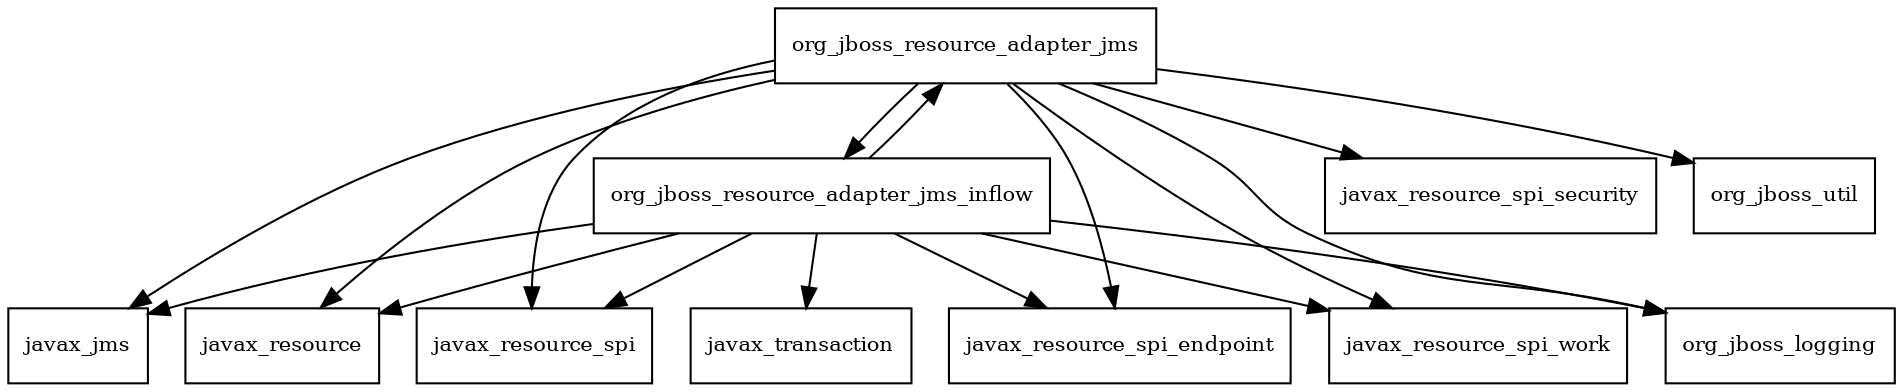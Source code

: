digraph generic_jms_ra_jar_1_0_5_Final_redhat_1_package_dependencies {
  node [shape = box, fontsize=10.0];
  org_jboss_resource_adapter_jms -> javax_jms;
  org_jboss_resource_adapter_jms -> javax_resource;
  org_jboss_resource_adapter_jms -> javax_resource_spi;
  org_jboss_resource_adapter_jms -> javax_resource_spi_endpoint;
  org_jboss_resource_adapter_jms -> javax_resource_spi_security;
  org_jboss_resource_adapter_jms -> javax_resource_spi_work;
  org_jboss_resource_adapter_jms -> org_jboss_logging;
  org_jboss_resource_adapter_jms -> org_jboss_resource_adapter_jms_inflow;
  org_jboss_resource_adapter_jms -> org_jboss_util;
  org_jboss_resource_adapter_jms_inflow -> javax_jms;
  org_jboss_resource_adapter_jms_inflow -> javax_resource;
  org_jboss_resource_adapter_jms_inflow -> javax_resource_spi;
  org_jboss_resource_adapter_jms_inflow -> javax_resource_spi_endpoint;
  org_jboss_resource_adapter_jms_inflow -> javax_resource_spi_work;
  org_jboss_resource_adapter_jms_inflow -> javax_transaction;
  org_jboss_resource_adapter_jms_inflow -> org_jboss_logging;
  org_jboss_resource_adapter_jms_inflow -> org_jboss_resource_adapter_jms;
}
